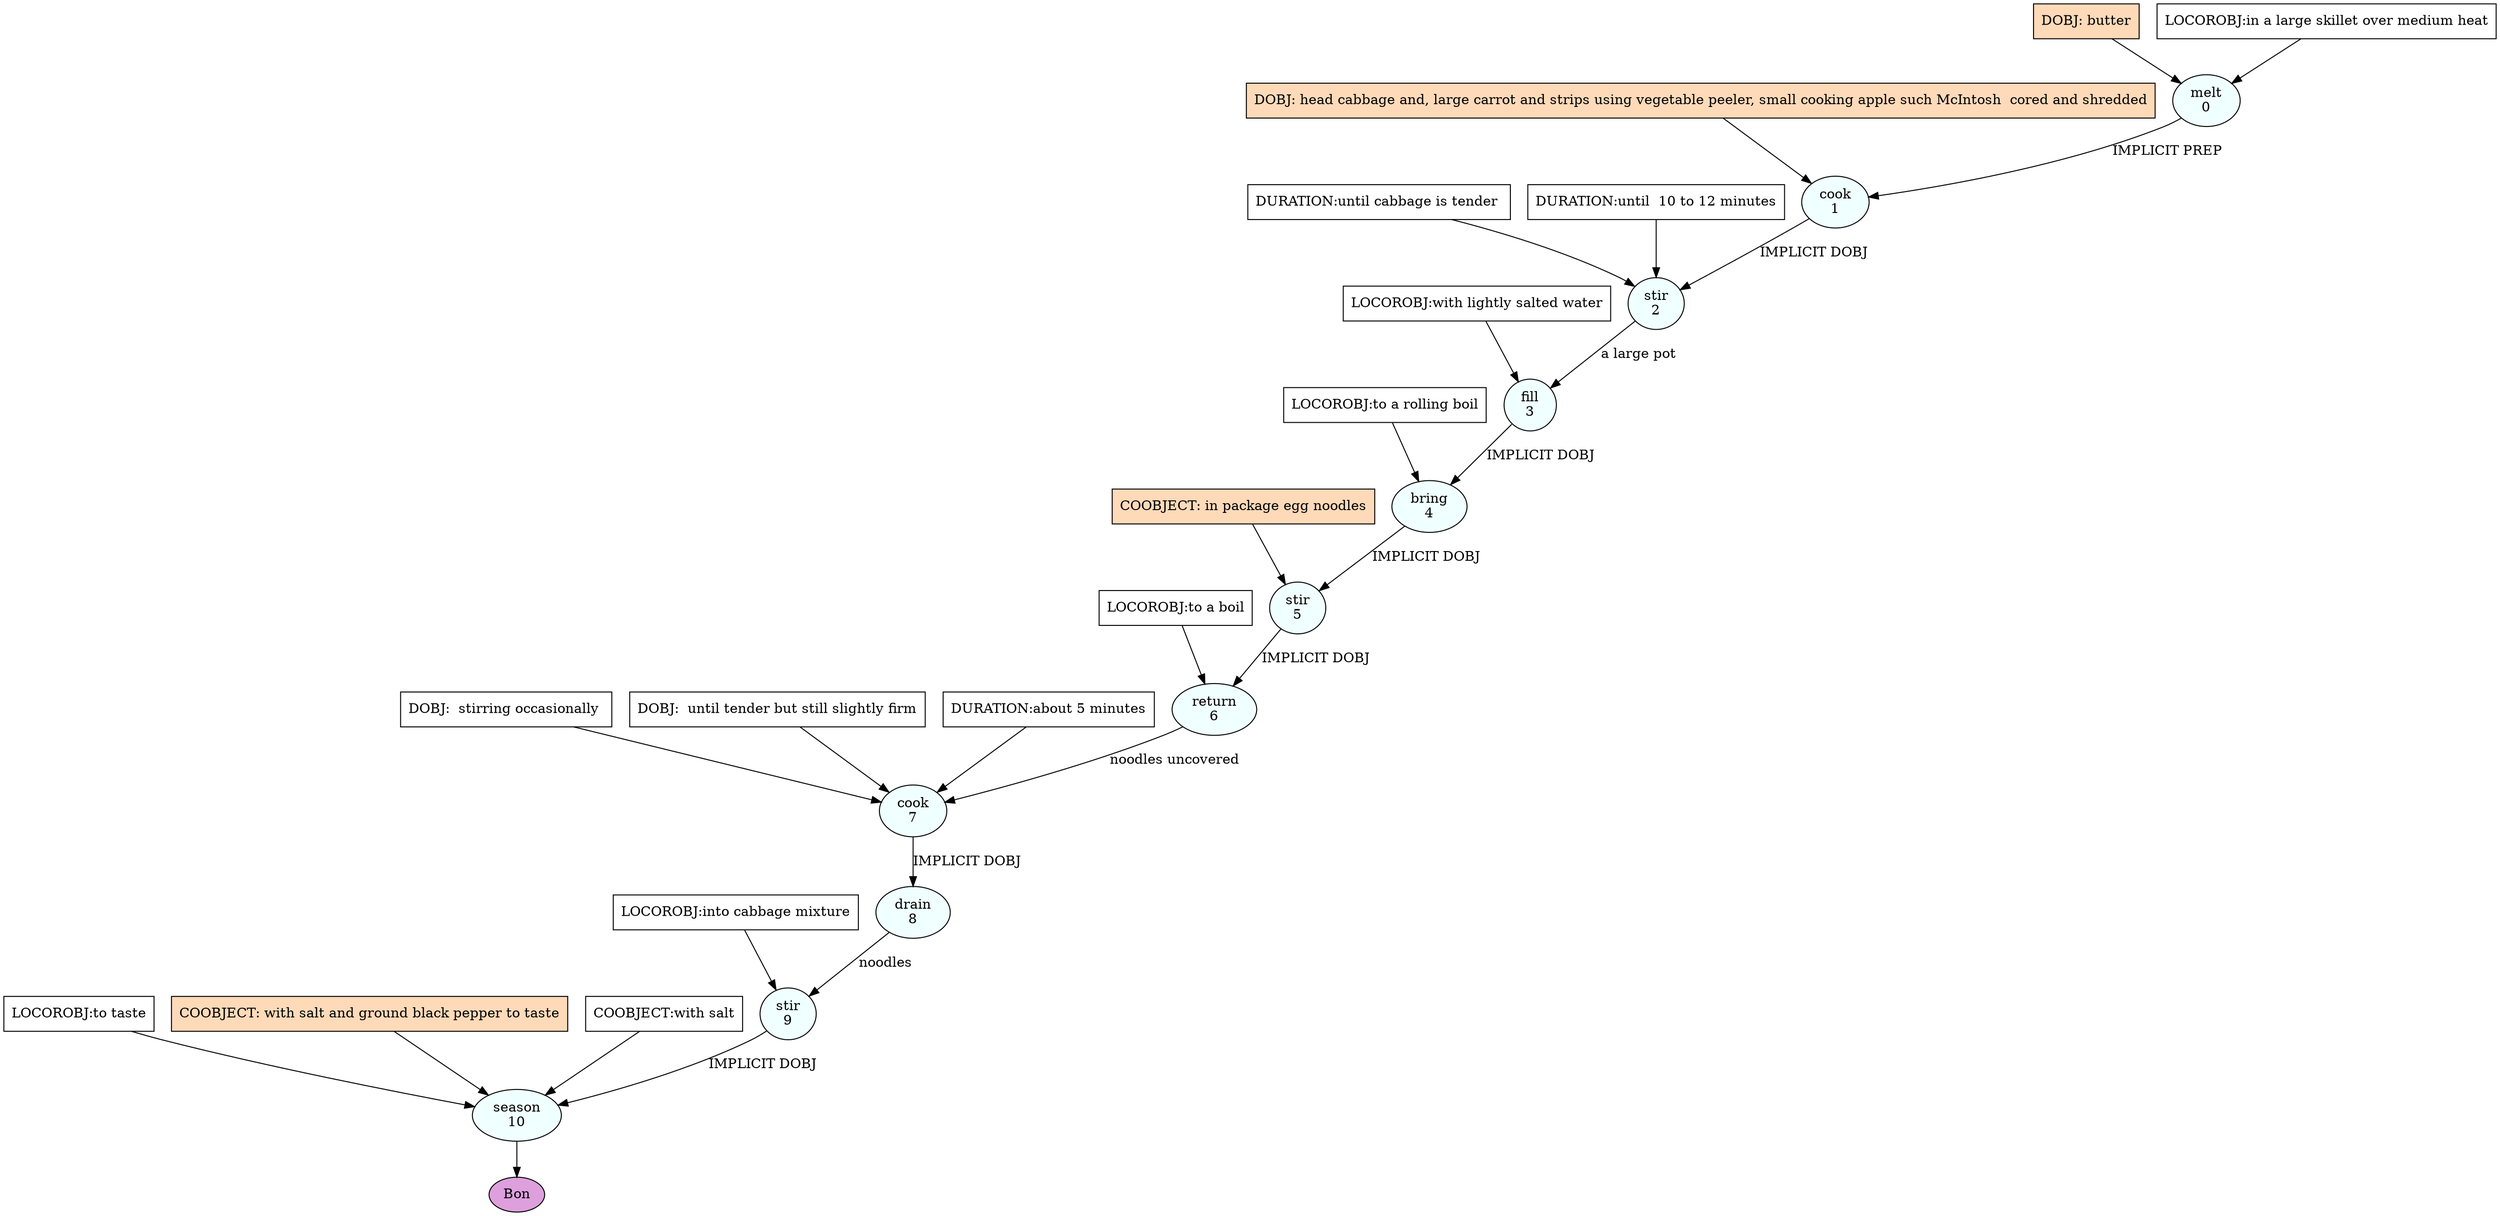 digraph recipe {
E0[label="melt
0", shape=oval, style=filled, fillcolor=azure]
E1[label="cook
1", shape=oval, style=filled, fillcolor=azure]
E2[label="stir
2", shape=oval, style=filled, fillcolor=azure]
E3[label="fill
3", shape=oval, style=filled, fillcolor=azure]
E4[label="bring
4", shape=oval, style=filled, fillcolor=azure]
E5[label="stir
5", shape=oval, style=filled, fillcolor=azure]
E6[label="return
6", shape=oval, style=filled, fillcolor=azure]
E7[label="cook
7", shape=oval, style=filled, fillcolor=azure]
E8[label="drain
8", shape=oval, style=filled, fillcolor=azure]
E9[label="stir
9", shape=oval, style=filled, fillcolor=azure]
E10[label="season
10", shape=oval, style=filled, fillcolor=azure]
D0[label="DOBJ: butter", shape=box, style=filled, fillcolor=peachpuff]
D0 -> E0
P0_0[label="LOCOROBJ:in a large skillet over medium heat", shape=box, style=filled, fillcolor=white]
P0_0 -> E0
D1_ing[label="DOBJ: head cabbage and, large carrot and strips using vegetable peeler, small cooking apple such McIntosh  cored and shredded", shape=box, style=filled, fillcolor=peachpuff]
D1_ing -> E1
E0 -> E1 [label="IMPLICIT PREP"]
E1 -> E2 [label="IMPLICIT DOBJ"]
P2_0_0[label="DURATION:until cabbage is tender ", shape=box, style=filled, fillcolor=white]
P2_0_0 -> E2
P2_0_1[label="DURATION:until  10 to 12 minutes", shape=box, style=filled, fillcolor=white]
P2_0_1 -> E2
E2 -> E3 [label="a large pot"]
P3_0_0[label="LOCOROBJ:with lightly salted water", shape=box, style=filled, fillcolor=white]
P3_0_0 -> E3
E3 -> E4 [label="IMPLICIT DOBJ"]
P4_0_0[label="LOCOROBJ:to a rolling boil", shape=box, style=filled, fillcolor=white]
P4_0_0 -> E4
E4 -> E5 [label="IMPLICIT DOBJ"]
P5_0_ing[label="COOBJECT: in package egg noodles", shape=box, style=filled, fillcolor=peachpuff]
P5_0_ing -> E5
E5 -> E6 [label="IMPLICIT DOBJ"]
P6_0_0[label="LOCOROBJ:to a boil", shape=box, style=filled, fillcolor=white]
P6_0_0 -> E6
E6 -> E7 [label="noodles uncovered "]
D7_1[label="DOBJ:  stirring occasionally ", shape=box, style=filled, fillcolor=white]
D7_1 -> E7
D7_2[label="DOBJ:  until tender but still slightly firm", shape=box, style=filled, fillcolor=white]
D7_2 -> E7
P7_0_0[label="DURATION:about 5 minutes", shape=box, style=filled, fillcolor=white]
P7_0_0 -> E7
E7 -> E8 [label="IMPLICIT DOBJ"]
E8 -> E9 [label="noodles"]
P9_0_0[label="LOCOROBJ:into cabbage mixture", shape=box, style=filled, fillcolor=white]
P9_0_0 -> E9
E9 -> E10 [label="IMPLICIT DOBJ"]
P10_0_0[label="LOCOROBJ:to taste", shape=box, style=filled, fillcolor=white]
P10_0_0 -> E10
P10_1_ing[label="COOBJECT: with salt and ground black pepper to taste", shape=box, style=filled, fillcolor=peachpuff]
P10_1_ing -> E10
P10_1_0[label="COOBJECT:with salt", shape=box, style=filled, fillcolor=white]
P10_1_0 -> E10
EOR[label="Bon", shape=oval, style=filled, fillcolor=plum]
E10 -> EOR
}
